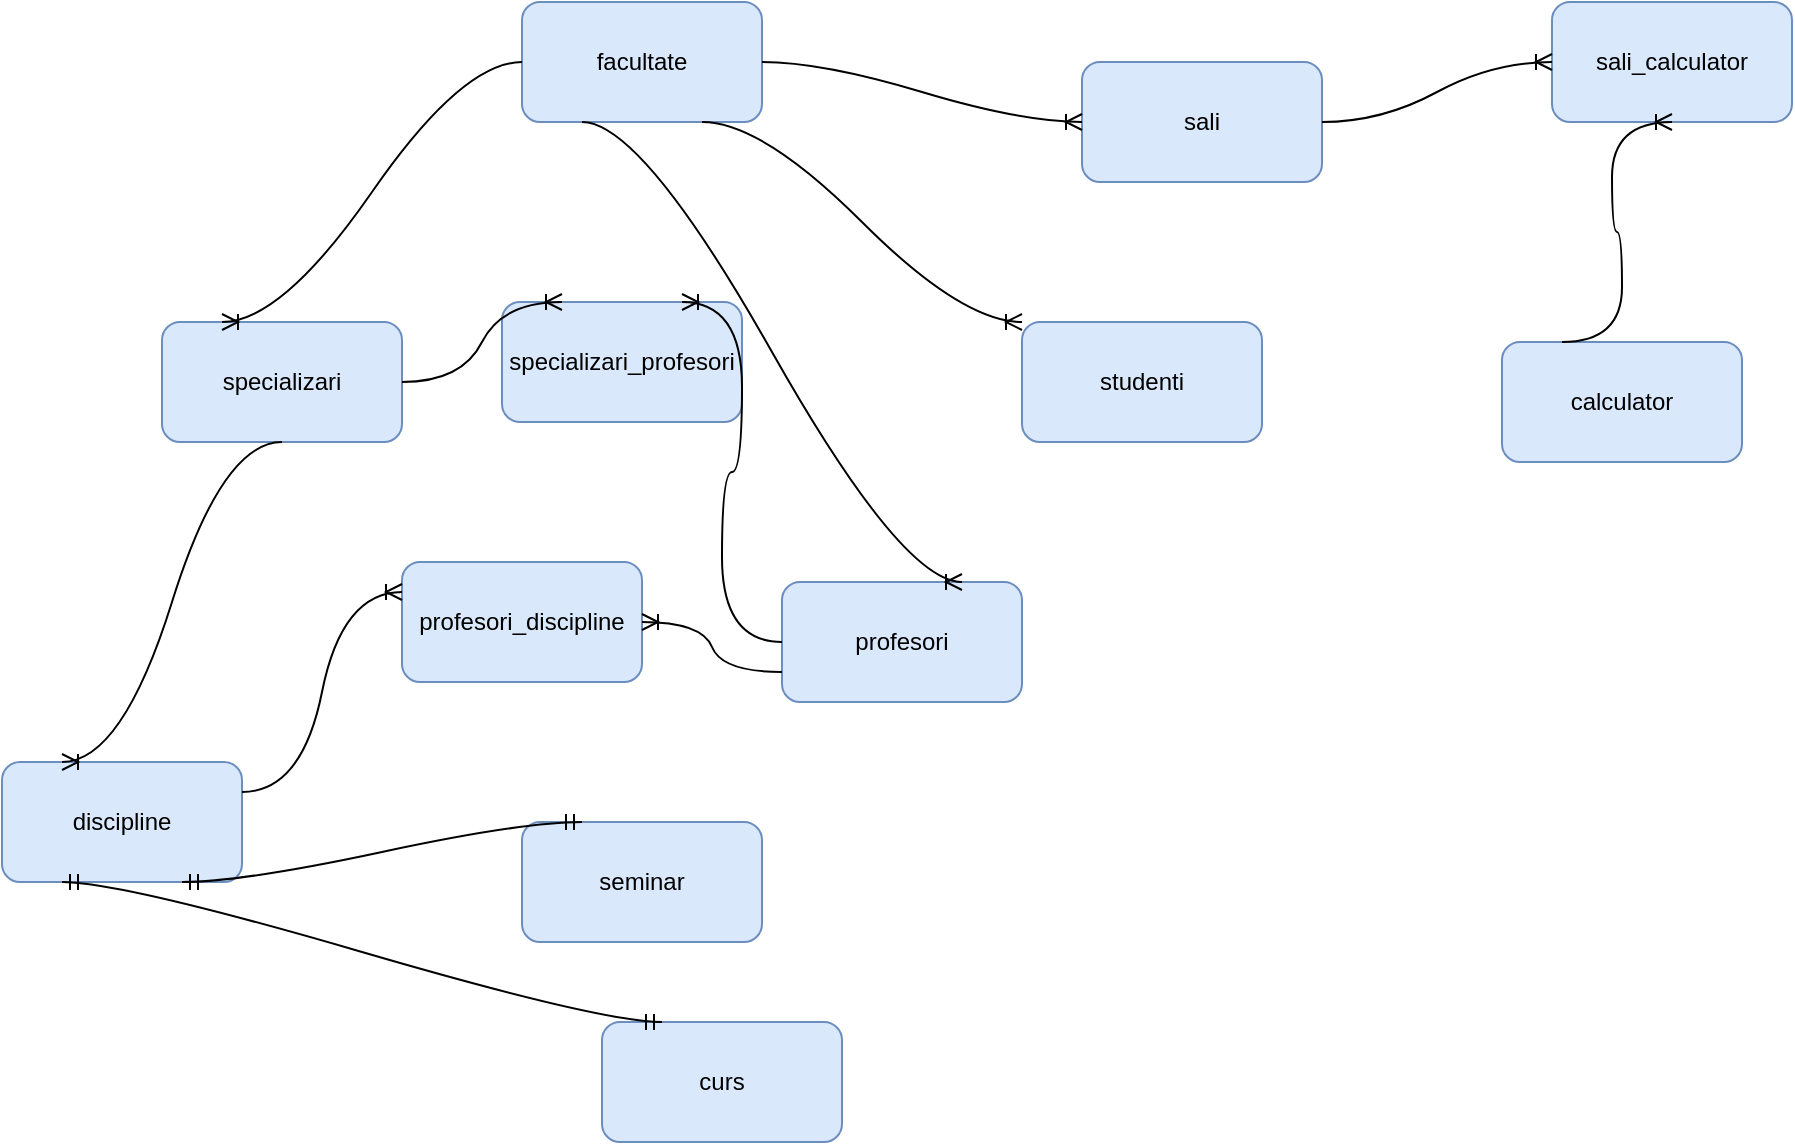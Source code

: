 <mxfile version="22.1.4" type="github">
  <diagram name="Pagina-1" id="ZnGZ_Wo6yGiEwkyorRG7">
    <mxGraphModel dx="2219" dy="1393" grid="1" gridSize="10" guides="1" tooltips="1" connect="1" arrows="1" fold="1" page="1" pageScale="1" pageWidth="1169" pageHeight="827" math="0" shadow="0">
      <root>
        <mxCell id="0" />
        <mxCell id="1" parent="0" />
        <mxCell id="LuBiw5fWUy24_87koyGa-2" value="facultate" style="rounded=1;whiteSpace=wrap;html=1;fillColor=#dae8fc;strokeColor=#6c8ebf;" vertex="1" parent="1">
          <mxGeometry x="-50" y="-50" width="120" height="60" as="geometry" />
        </mxCell>
        <mxCell id="LuBiw5fWUy24_87koyGa-10" value="studenti" style="rounded=1;whiteSpace=wrap;html=1;fillColor=#dae8fc;strokeColor=#6c8ebf;" vertex="1" parent="1">
          <mxGeometry x="200" y="110" width="120" height="60" as="geometry" />
        </mxCell>
        <mxCell id="LuBiw5fWUy24_87koyGa-11" value="profesori" style="rounded=1;whiteSpace=wrap;html=1;fillColor=#dae8fc;strokeColor=#6c8ebf;" vertex="1" parent="1">
          <mxGeometry x="80" y="240" width="120" height="60" as="geometry" />
        </mxCell>
        <mxCell id="LuBiw5fWUy24_87koyGa-12" value="sali&lt;br&gt;" style="rounded=1;whiteSpace=wrap;html=1;fillColor=#dae8fc;strokeColor=#6c8ebf;" vertex="1" parent="1">
          <mxGeometry x="230" y="-20" width="120" height="60" as="geometry" />
        </mxCell>
        <mxCell id="LuBiw5fWUy24_87koyGa-13" value="discipline" style="rounded=1;whiteSpace=wrap;html=1;fillColor=#dae8fc;strokeColor=#6c8ebf;" vertex="1" parent="1">
          <mxGeometry x="-310" y="330" width="120" height="60" as="geometry" />
        </mxCell>
        <mxCell id="LuBiw5fWUy24_87koyGa-14" value="curs" style="rounded=1;whiteSpace=wrap;html=1;fillColor=#dae8fc;strokeColor=#6c8ebf;" vertex="1" parent="1">
          <mxGeometry x="-10" y="460" width="120" height="60" as="geometry" />
        </mxCell>
        <mxCell id="LuBiw5fWUy24_87koyGa-15" value="seminar" style="rounded=1;whiteSpace=wrap;html=1;fillColor=#dae8fc;strokeColor=#6c8ebf;" vertex="1" parent="1">
          <mxGeometry x="-50" y="360" width="120" height="60" as="geometry" />
        </mxCell>
        <mxCell id="LuBiw5fWUy24_87koyGa-17" value="calculator" style="rounded=1;whiteSpace=wrap;html=1;fillColor=#dae8fc;strokeColor=#6c8ebf;" vertex="1" parent="1">
          <mxGeometry x="440" y="120" width="120" height="60" as="geometry" />
        </mxCell>
        <mxCell id="LuBiw5fWUy24_87koyGa-18" value="specializari" style="rounded=1;whiteSpace=wrap;html=1;fillColor=#dae8fc;strokeColor=#6c8ebf;" vertex="1" parent="1">
          <mxGeometry x="-230" y="110" width="120" height="60" as="geometry" />
        </mxCell>
        <mxCell id="LuBiw5fWUy24_87koyGa-19" value="" style="edgeStyle=entityRelationEdgeStyle;fontSize=12;html=1;endArrow=ERoneToMany;exitX=1;exitY=0.5;exitDx=0;exitDy=0;entryX=0;entryY=0.5;entryDx=0;entryDy=0;curved=1;" edge="1" parent="1" source="LuBiw5fWUy24_87koyGa-2" target="LuBiw5fWUy24_87koyGa-12">
          <mxGeometry width="100" height="100" relative="1" as="geometry">
            <mxPoint x="250" y="240" as="sourcePoint" />
            <mxPoint x="350" y="140" as="targetPoint" />
          </mxGeometry>
        </mxCell>
        <mxCell id="LuBiw5fWUy24_87koyGa-20" value="" style="edgeStyle=entityRelationEdgeStyle;fontSize=12;html=1;endArrow=ERoneToMany;exitX=0;exitY=0.5;exitDx=0;exitDy=0;curved=1;entryX=0.25;entryY=0;entryDx=0;entryDy=0;" edge="1" parent="1" source="LuBiw5fWUy24_87koyGa-2" target="LuBiw5fWUy24_87koyGa-18">
          <mxGeometry width="100" height="100" relative="1" as="geometry">
            <mxPoint x="250" y="240" as="sourcePoint" />
            <mxPoint y="200" as="targetPoint" />
            <Array as="points">
              <mxPoint y="120" />
              <mxPoint x="10" y="110" />
              <mxPoint x="70" y="200" />
            </Array>
          </mxGeometry>
        </mxCell>
        <mxCell id="LuBiw5fWUy24_87koyGa-23" value="sali_calculator" style="rounded=1;whiteSpace=wrap;html=1;fillColor=#dae8fc;strokeColor=#6c8ebf;" vertex="1" parent="1">
          <mxGeometry x="465" y="-50" width="120" height="60" as="geometry" />
        </mxCell>
        <mxCell id="LuBiw5fWUy24_87koyGa-24" value="" style="edgeStyle=entityRelationEdgeStyle;fontSize=12;html=1;endArrow=ERoneToMany;exitX=1;exitY=0.5;exitDx=0;exitDy=0;entryX=0;entryY=0.5;entryDx=0;entryDy=0;curved=1;" edge="1" parent="1" source="LuBiw5fWUy24_87koyGa-12" target="LuBiw5fWUy24_87koyGa-23">
          <mxGeometry width="100" height="100" relative="1" as="geometry">
            <mxPoint x="250" y="240" as="sourcePoint" />
            <mxPoint x="350" y="140" as="targetPoint" />
          </mxGeometry>
        </mxCell>
        <mxCell id="LuBiw5fWUy24_87koyGa-25" value="" style="edgeStyle=entityRelationEdgeStyle;fontSize=12;html=1;endArrow=ERoneToMany;entryX=0.5;entryY=1;entryDx=0;entryDy=0;exitX=0.25;exitY=0;exitDx=0;exitDy=0;curved=1;" edge="1" parent="1" source="LuBiw5fWUy24_87koyGa-17" target="LuBiw5fWUy24_87koyGa-23">
          <mxGeometry width="100" height="100" relative="1" as="geometry">
            <mxPoint x="250" y="240" as="sourcePoint" />
            <mxPoint x="350" y="140" as="targetPoint" />
          </mxGeometry>
        </mxCell>
        <mxCell id="LuBiw5fWUy24_87koyGa-26" value="" style="edgeStyle=entityRelationEdgeStyle;fontSize=12;html=1;endArrow=ERoneToMany;exitX=0.25;exitY=1;exitDx=0;exitDy=0;entryX=0.75;entryY=0;entryDx=0;entryDy=0;curved=1;" edge="1" parent="1" source="LuBiw5fWUy24_87koyGa-2" target="LuBiw5fWUy24_87koyGa-11">
          <mxGeometry width="100" height="100" relative="1" as="geometry">
            <mxPoint x="250" y="240" as="sourcePoint" />
            <mxPoint x="350" y="140" as="targetPoint" />
          </mxGeometry>
        </mxCell>
        <mxCell id="LuBiw5fWUy24_87koyGa-28" value="" style="edgeStyle=entityRelationEdgeStyle;fontSize=12;html=1;endArrow=ERoneToMany;exitX=0.5;exitY=1;exitDx=0;exitDy=0;entryX=0.25;entryY=0;entryDx=0;entryDy=0;curved=1;" edge="1" parent="1" source="LuBiw5fWUy24_87koyGa-18" target="LuBiw5fWUy24_87koyGa-13">
          <mxGeometry width="100" height="100" relative="1" as="geometry">
            <mxPoint x="-40" y="220" as="sourcePoint" />
            <mxPoint x="-280" y="230" as="targetPoint" />
          </mxGeometry>
        </mxCell>
        <mxCell id="LuBiw5fWUy24_87koyGa-30" value="" style="edgeStyle=entityRelationEdgeStyle;fontSize=12;html=1;endArrow=ERmandOne;startArrow=ERmandOne;entryX=0.25;entryY=1;entryDx=0;entryDy=0;exitX=0.25;exitY=0;exitDx=0;exitDy=0;curved=1;" edge="1" parent="1" source="LuBiw5fWUy24_87koyGa-14" target="LuBiw5fWUy24_87koyGa-13">
          <mxGeometry width="100" height="100" relative="1" as="geometry">
            <mxPoint x="-40" y="420" as="sourcePoint" />
            <mxPoint x="60" y="320" as="targetPoint" />
          </mxGeometry>
        </mxCell>
        <mxCell id="LuBiw5fWUy24_87koyGa-31" value="" style="edgeStyle=entityRelationEdgeStyle;fontSize=12;html=1;endArrow=ERmandOne;startArrow=ERmandOne;exitX=0.75;exitY=1;exitDx=0;exitDy=0;entryX=0.25;entryY=0;entryDx=0;entryDy=0;curved=1;" edge="1" parent="1" source="LuBiw5fWUy24_87koyGa-13" target="LuBiw5fWUy24_87koyGa-15">
          <mxGeometry width="100" height="100" relative="1" as="geometry">
            <mxPoint x="-40" y="420" as="sourcePoint" />
            <mxPoint x="60" y="320" as="targetPoint" />
          </mxGeometry>
        </mxCell>
        <mxCell id="LuBiw5fWUy24_87koyGa-32" value="" style="edgeStyle=entityRelationEdgeStyle;fontSize=12;html=1;endArrow=ERoneToMany;exitX=0.75;exitY=1;exitDx=0;exitDy=0;entryX=0;entryY=0;entryDx=0;entryDy=0;curved=1;" edge="1" parent="1" source="LuBiw5fWUy24_87koyGa-2" target="LuBiw5fWUy24_87koyGa-10">
          <mxGeometry width="100" height="100" relative="1" as="geometry">
            <mxPoint x="110" y="220" as="sourcePoint" />
            <mxPoint x="210" y="120" as="targetPoint" />
          </mxGeometry>
        </mxCell>
        <mxCell id="LuBiw5fWUy24_87koyGa-33" value="specializari_profesori" style="rounded=1;whiteSpace=wrap;html=1;fillColor=#dae8fc;strokeColor=#6c8ebf;" vertex="1" parent="1">
          <mxGeometry x="-60" y="100" width="120" height="60" as="geometry" />
        </mxCell>
        <mxCell id="LuBiw5fWUy24_87koyGa-34" value="" style="edgeStyle=entityRelationEdgeStyle;fontSize=12;html=1;endArrow=ERoneToMany;exitX=1;exitY=0.5;exitDx=0;exitDy=0;entryX=0.25;entryY=0;entryDx=0;entryDy=0;curved=1;" edge="1" parent="1" source="LuBiw5fWUy24_87koyGa-18" target="LuBiw5fWUy24_87koyGa-33">
          <mxGeometry width="100" height="100" relative="1" as="geometry">
            <mxPoint x="110" y="230" as="sourcePoint" />
            <mxPoint x="210" y="130" as="targetPoint" />
          </mxGeometry>
        </mxCell>
        <mxCell id="LuBiw5fWUy24_87koyGa-35" value="" style="edgeStyle=entityRelationEdgeStyle;fontSize=12;html=1;endArrow=ERoneToMany;exitX=0;exitY=0.5;exitDx=0;exitDy=0;entryX=0.75;entryY=0;entryDx=0;entryDy=0;curved=1;" edge="1" parent="1" source="LuBiw5fWUy24_87koyGa-11" target="LuBiw5fWUy24_87koyGa-33">
          <mxGeometry width="100" height="100" relative="1" as="geometry">
            <mxPoint x="110" y="230" as="sourcePoint" />
            <mxPoint x="210" y="130" as="targetPoint" />
          </mxGeometry>
        </mxCell>
        <mxCell id="LuBiw5fWUy24_87koyGa-36" value="profesori_discipline" style="rounded=1;whiteSpace=wrap;html=1;fillColor=#dae8fc;strokeColor=#6c8ebf;" vertex="1" parent="1">
          <mxGeometry x="-110" y="230" width="120" height="60" as="geometry" />
        </mxCell>
        <mxCell id="LuBiw5fWUy24_87koyGa-37" value="" style="edgeStyle=entityRelationEdgeStyle;fontSize=12;html=1;endArrow=ERoneToMany;exitX=1;exitY=0.25;exitDx=0;exitDy=0;entryX=0;entryY=0.25;entryDx=0;entryDy=0;curved=1;" edge="1" parent="1" source="LuBiw5fWUy24_87koyGa-13" target="LuBiw5fWUy24_87koyGa-36">
          <mxGeometry width="100" height="100" relative="1" as="geometry">
            <mxPoint x="110" y="230" as="sourcePoint" />
            <mxPoint x="210" y="130" as="targetPoint" />
          </mxGeometry>
        </mxCell>
        <mxCell id="LuBiw5fWUy24_87koyGa-38" value="" style="edgeStyle=entityRelationEdgeStyle;fontSize=12;html=1;endArrow=ERoneToMany;exitX=0;exitY=0.75;exitDx=0;exitDy=0;entryX=1;entryY=0.5;entryDx=0;entryDy=0;curved=1;" edge="1" parent="1" source="LuBiw5fWUy24_87koyGa-11" target="LuBiw5fWUy24_87koyGa-36">
          <mxGeometry width="100" height="100" relative="1" as="geometry">
            <mxPoint x="110" y="230" as="sourcePoint" />
            <mxPoint x="210" y="130" as="targetPoint" />
          </mxGeometry>
        </mxCell>
      </root>
    </mxGraphModel>
  </diagram>
</mxfile>
